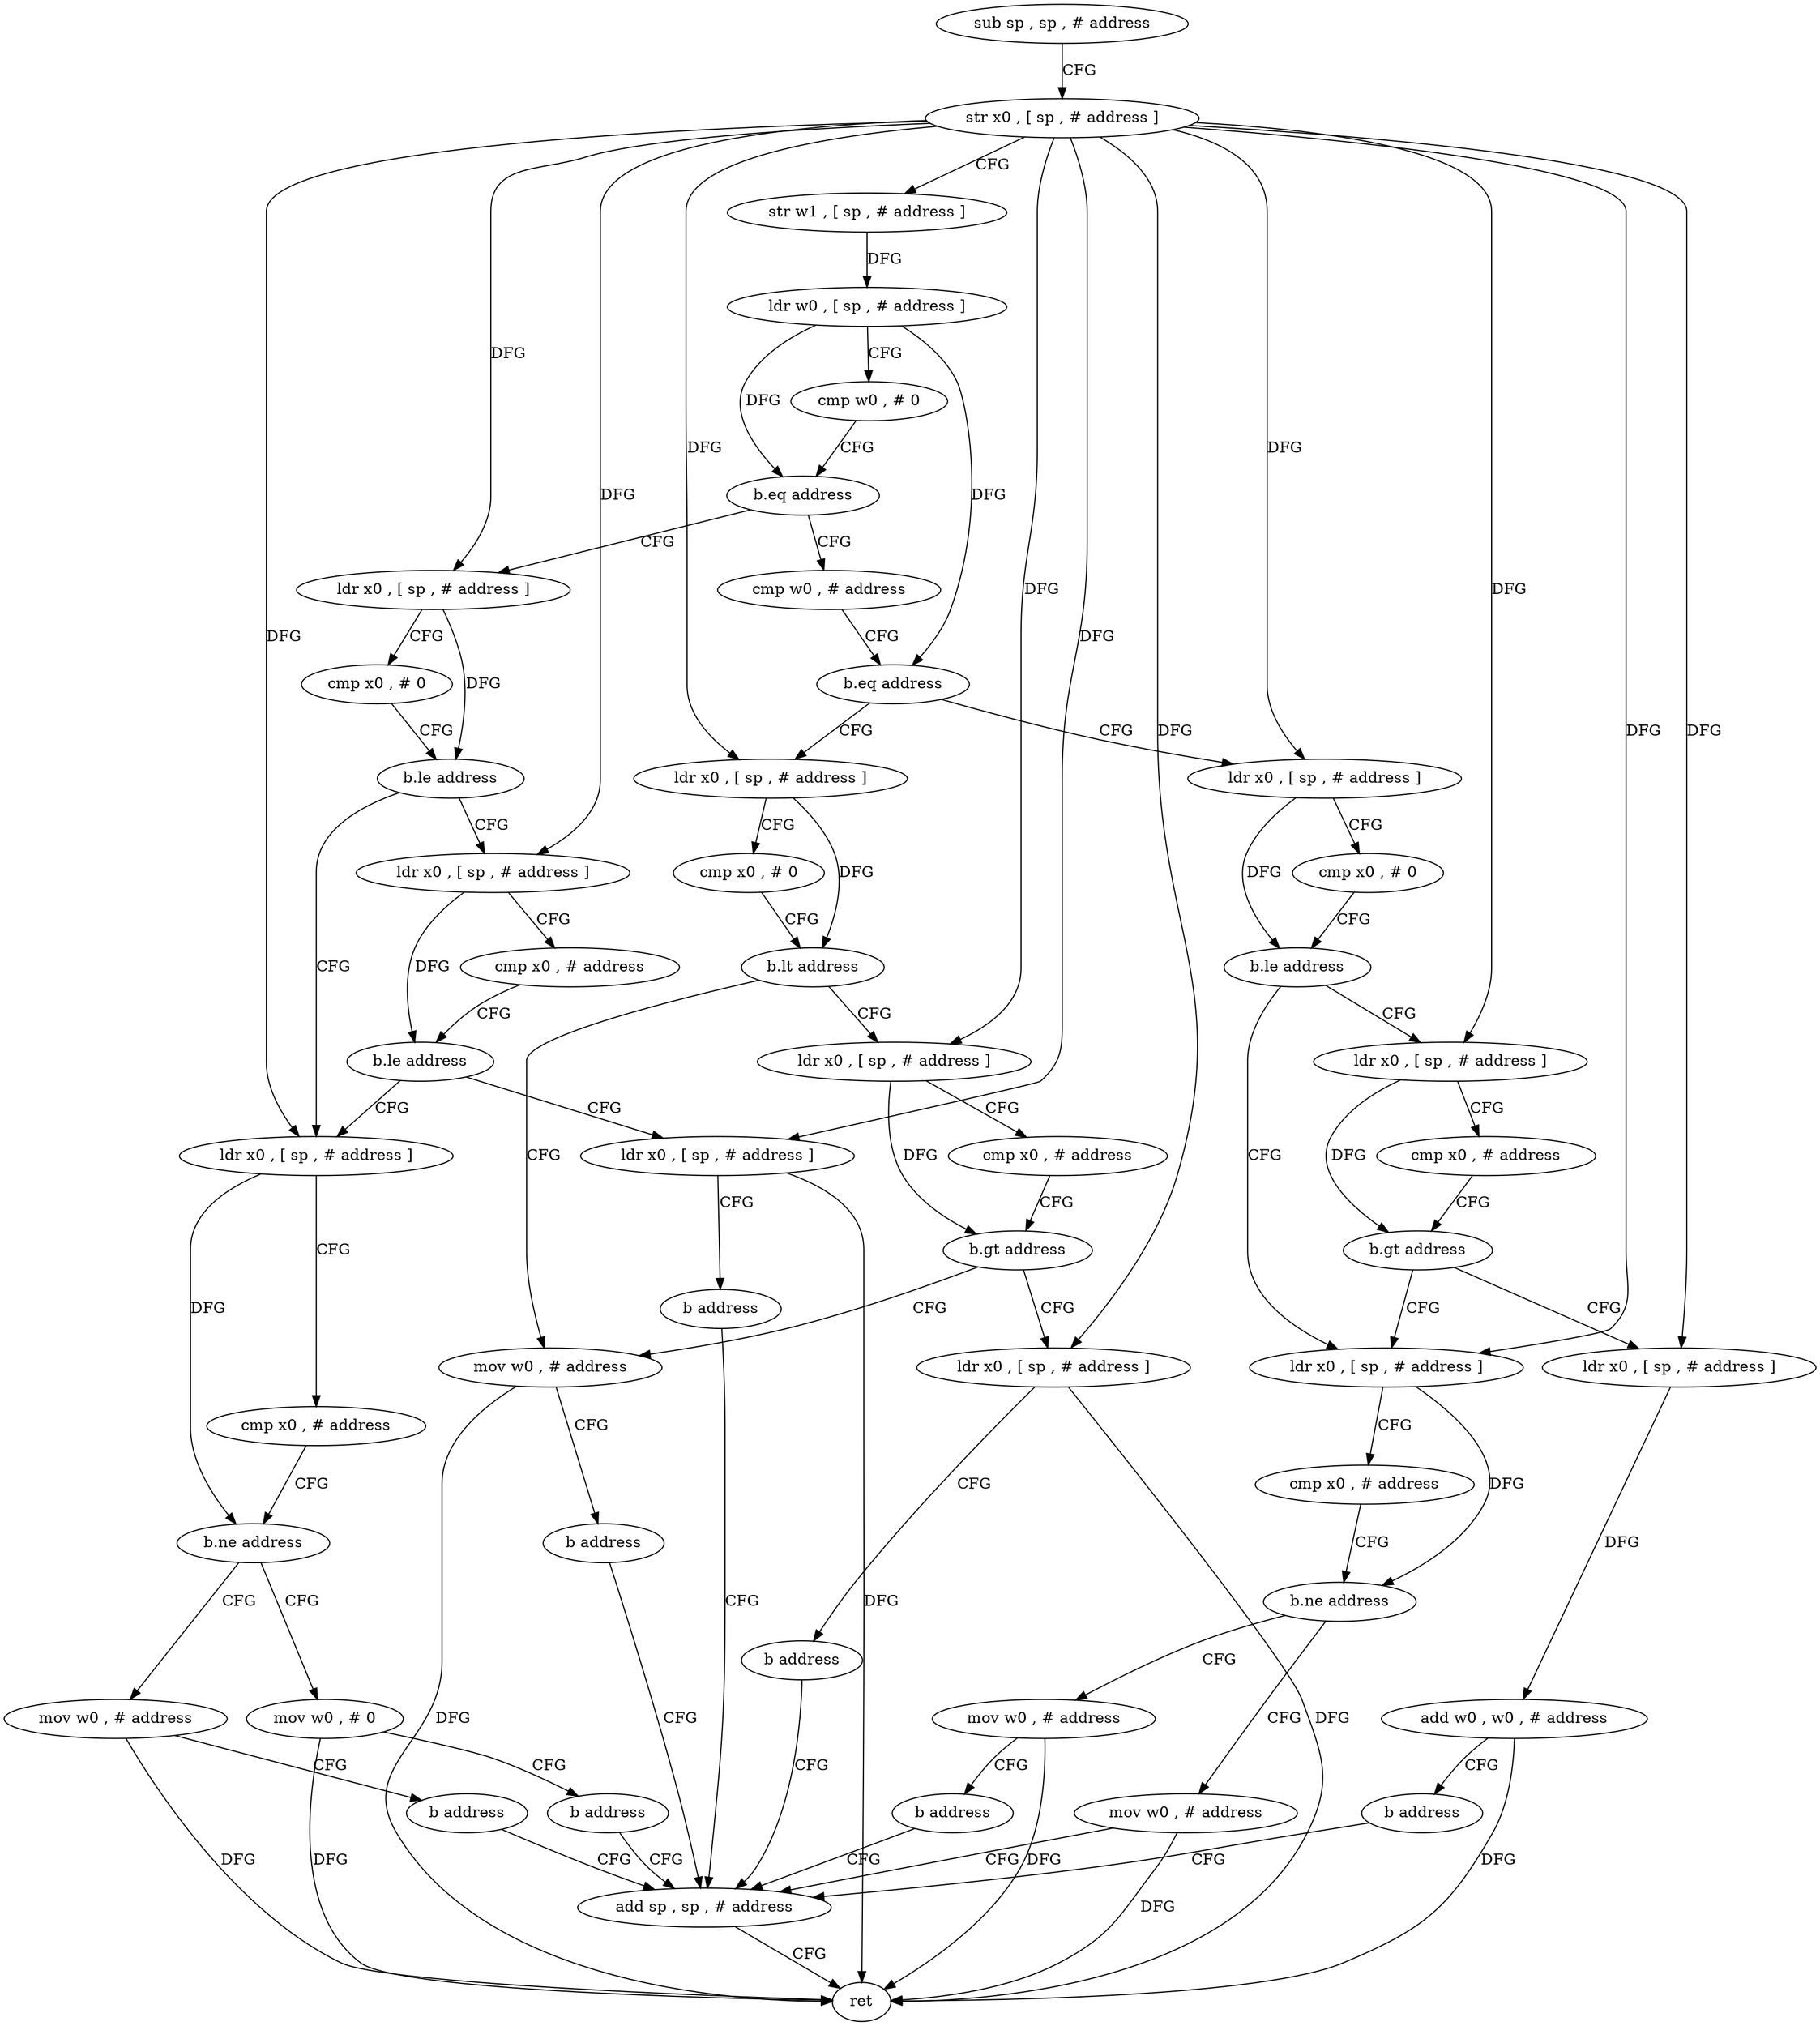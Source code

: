 digraph "func" {
"4357624" [label = "sub sp , sp , # address" ]
"4357628" [label = "str x0 , [ sp , # address ]" ]
"4357632" [label = "str w1 , [ sp , # address ]" ]
"4357636" [label = "ldr w0 , [ sp , # address ]" ]
"4357640" [label = "cmp w0 , # 0" ]
"4357644" [label = "b.eq address" ]
"4357696" [label = "ldr x0 , [ sp , # address ]" ]
"4357648" [label = "cmp w0 , # address" ]
"4357700" [label = "cmp x0 , # 0" ]
"4357704" [label = "b.le address" ]
"4357720" [label = "ldr x0 , [ sp , # address ]" ]
"4357708" [label = "ldr x0 , [ sp , # address ]" ]
"4357652" [label = "b.eq address" ]
"4357756" [label = "ldr x0 , [ sp , # address ]" ]
"4357656" [label = "ldr x0 , [ sp , # address ]" ]
"4357724" [label = "cmp x0 , # address" ]
"4357728" [label = "b.ne address" ]
"4357740" [label = "mov w0 , # address" ]
"4357732" [label = "mov w0 , # 0" ]
"4357712" [label = "cmp x0 , # address" ]
"4357716" [label = "b.le address" ]
"4357748" [label = "ldr x0 , [ sp , # address ]" ]
"4357760" [label = "cmp x0 , # 0" ]
"4357764" [label = "b.le address" ]
"4357792" [label = "ldr x0 , [ sp , # address ]" ]
"4357768" [label = "ldr x0 , [ sp , # address ]" ]
"4357660" [label = "cmp x0 , # 0" ]
"4357664" [label = "b.lt address" ]
"4357688" [label = "mov w0 , # address" ]
"4357668" [label = "ldr x0 , [ sp , # address ]" ]
"4357744" [label = "b address" ]
"4357816" [label = "add sp , sp , # address" ]
"4357736" [label = "b address" ]
"4357752" [label = "b address" ]
"4357796" [label = "cmp x0 , # address" ]
"4357800" [label = "b.ne address" ]
"4357812" [label = "mov w0 , # address" ]
"4357804" [label = "mov w0 , # address" ]
"4357772" [label = "cmp x0 , # address" ]
"4357776" [label = "b.gt address" ]
"4357780" [label = "ldr x0 , [ sp , # address ]" ]
"4357692" [label = "b address" ]
"4357672" [label = "cmp x0 , # address" ]
"4357676" [label = "b.gt address" ]
"4357680" [label = "ldr x0 , [ sp , # address ]" ]
"4357820" [label = "ret" ]
"4357808" [label = "b address" ]
"4357784" [label = "add w0 , w0 , # address" ]
"4357788" [label = "b address" ]
"4357684" [label = "b address" ]
"4357624" -> "4357628" [ label = "CFG" ]
"4357628" -> "4357632" [ label = "CFG" ]
"4357628" -> "4357696" [ label = "DFG" ]
"4357628" -> "4357720" [ label = "DFG" ]
"4357628" -> "4357708" [ label = "DFG" ]
"4357628" -> "4357756" [ label = "DFG" ]
"4357628" -> "4357656" [ label = "DFG" ]
"4357628" -> "4357748" [ label = "DFG" ]
"4357628" -> "4357792" [ label = "DFG" ]
"4357628" -> "4357768" [ label = "DFG" ]
"4357628" -> "4357668" [ label = "DFG" ]
"4357628" -> "4357780" [ label = "DFG" ]
"4357628" -> "4357680" [ label = "DFG" ]
"4357632" -> "4357636" [ label = "DFG" ]
"4357636" -> "4357640" [ label = "CFG" ]
"4357636" -> "4357644" [ label = "DFG" ]
"4357636" -> "4357652" [ label = "DFG" ]
"4357640" -> "4357644" [ label = "CFG" ]
"4357644" -> "4357696" [ label = "CFG" ]
"4357644" -> "4357648" [ label = "CFG" ]
"4357696" -> "4357700" [ label = "CFG" ]
"4357696" -> "4357704" [ label = "DFG" ]
"4357648" -> "4357652" [ label = "CFG" ]
"4357700" -> "4357704" [ label = "CFG" ]
"4357704" -> "4357720" [ label = "CFG" ]
"4357704" -> "4357708" [ label = "CFG" ]
"4357720" -> "4357724" [ label = "CFG" ]
"4357720" -> "4357728" [ label = "DFG" ]
"4357708" -> "4357712" [ label = "CFG" ]
"4357708" -> "4357716" [ label = "DFG" ]
"4357652" -> "4357756" [ label = "CFG" ]
"4357652" -> "4357656" [ label = "CFG" ]
"4357756" -> "4357760" [ label = "CFG" ]
"4357756" -> "4357764" [ label = "DFG" ]
"4357656" -> "4357660" [ label = "CFG" ]
"4357656" -> "4357664" [ label = "DFG" ]
"4357724" -> "4357728" [ label = "CFG" ]
"4357728" -> "4357740" [ label = "CFG" ]
"4357728" -> "4357732" [ label = "CFG" ]
"4357740" -> "4357744" [ label = "CFG" ]
"4357740" -> "4357820" [ label = "DFG" ]
"4357732" -> "4357736" [ label = "CFG" ]
"4357732" -> "4357820" [ label = "DFG" ]
"4357712" -> "4357716" [ label = "CFG" ]
"4357716" -> "4357748" [ label = "CFG" ]
"4357716" -> "4357720" [ label = "CFG" ]
"4357748" -> "4357752" [ label = "CFG" ]
"4357748" -> "4357820" [ label = "DFG" ]
"4357760" -> "4357764" [ label = "CFG" ]
"4357764" -> "4357792" [ label = "CFG" ]
"4357764" -> "4357768" [ label = "CFG" ]
"4357792" -> "4357796" [ label = "CFG" ]
"4357792" -> "4357800" [ label = "DFG" ]
"4357768" -> "4357772" [ label = "CFG" ]
"4357768" -> "4357776" [ label = "DFG" ]
"4357660" -> "4357664" [ label = "CFG" ]
"4357664" -> "4357688" [ label = "CFG" ]
"4357664" -> "4357668" [ label = "CFG" ]
"4357688" -> "4357692" [ label = "CFG" ]
"4357688" -> "4357820" [ label = "DFG" ]
"4357668" -> "4357672" [ label = "CFG" ]
"4357668" -> "4357676" [ label = "DFG" ]
"4357744" -> "4357816" [ label = "CFG" ]
"4357816" -> "4357820" [ label = "CFG" ]
"4357736" -> "4357816" [ label = "CFG" ]
"4357752" -> "4357816" [ label = "CFG" ]
"4357796" -> "4357800" [ label = "CFG" ]
"4357800" -> "4357812" [ label = "CFG" ]
"4357800" -> "4357804" [ label = "CFG" ]
"4357812" -> "4357816" [ label = "CFG" ]
"4357812" -> "4357820" [ label = "DFG" ]
"4357804" -> "4357808" [ label = "CFG" ]
"4357804" -> "4357820" [ label = "DFG" ]
"4357772" -> "4357776" [ label = "CFG" ]
"4357776" -> "4357792" [ label = "CFG" ]
"4357776" -> "4357780" [ label = "CFG" ]
"4357780" -> "4357784" [ label = "DFG" ]
"4357692" -> "4357816" [ label = "CFG" ]
"4357672" -> "4357676" [ label = "CFG" ]
"4357676" -> "4357688" [ label = "CFG" ]
"4357676" -> "4357680" [ label = "CFG" ]
"4357680" -> "4357684" [ label = "CFG" ]
"4357680" -> "4357820" [ label = "DFG" ]
"4357808" -> "4357816" [ label = "CFG" ]
"4357784" -> "4357788" [ label = "CFG" ]
"4357784" -> "4357820" [ label = "DFG" ]
"4357788" -> "4357816" [ label = "CFG" ]
"4357684" -> "4357816" [ label = "CFG" ]
}
